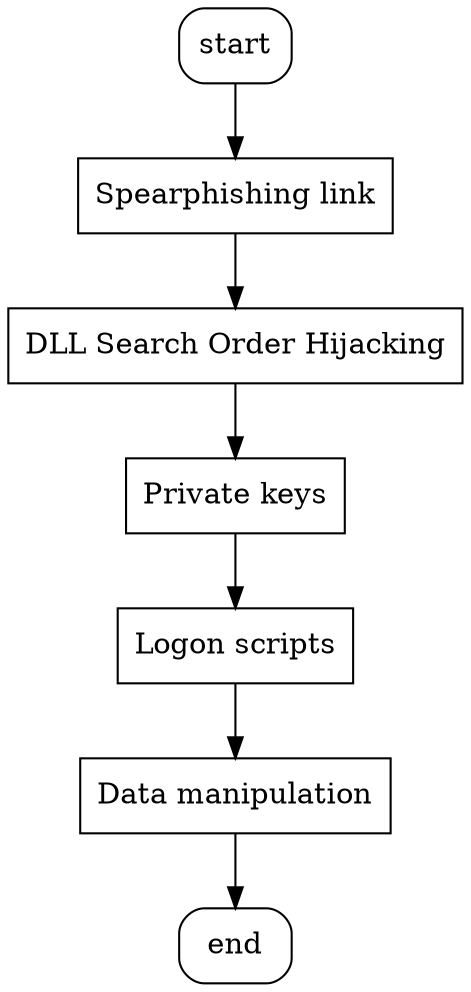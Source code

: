 digraph more334 {
	// nodes
	1[label="start",shape=box,style=rounded];
	2[label="Spearphishing link",shape=box];
		//P1//
	3[label="DLL Search Order Hijacking",shape=box];
		//P2;F1;P3
		//P1=>P2;P2->F1;F1->P3//
	4[label="Private keys",shape=box];
		//P4;U1
		//P3=>P4//
	5[label="Logon scripts",shape=box];
		//P5;F2
		//P4=>P5//
	6[label="Data manipulation",shape=box];
		//P6;F3
		//P5=>P6;P6->F3//
	7[label="end",shape=box,style=rounded];

	// edges
	1->2->3->4->5->6->7
}
